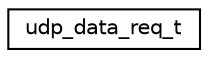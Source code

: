 digraph "Graphical Class Hierarchy"
{
 // LATEX_PDF_SIZE
  edge [fontname="Helvetica",fontsize="10",labelfontname="Helvetica",labelfontsize="10"];
  node [fontname="Helvetica",fontsize="10",shape=record];
  rankdir="LR";
  Node0 [label="udp_data_req_t",height=0.2,width=0.4,color="black", fillcolor="white", style="filled",URL="$structudp__data__req__t.html",tooltip=" "];
}
